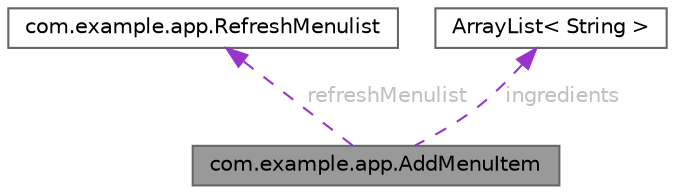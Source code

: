 digraph "com.example.app.AddMenuItem"
{
 // LATEX_PDF_SIZE
  bgcolor="transparent";
  edge [fontname=Helvetica,fontsize=10,labelfontname=Helvetica,labelfontsize=10];
  node [fontname=Helvetica,fontsize=10,shape=box,height=0.2,width=0.4];
  Node1 [id="Node000001",label="com.example.app.AddMenuItem",height=0.2,width=0.4,color="gray40", fillcolor="grey60", style="filled", fontcolor="black",tooltip=" "];
  Node2 -> Node1 [id="edge3_Node000001_Node000002",dir="back",color="darkorchid3",style="dashed",tooltip=" ",label=" refreshMenulist",fontcolor="grey" ];
  Node2 [id="Node000002",label="com.example.app.RefreshMenulist",height=0.2,width=0.4,color="gray40", fillcolor="white", style="filled",URL="$interfacecom_1_1example_1_1app_1_1_refresh_menulist.html",tooltip=" "];
  Node3 -> Node1 [id="edge4_Node000001_Node000003",dir="back",color="darkorchid3",style="dashed",tooltip=" ",label=" ingredients",fontcolor="grey" ];
  Node3 [id="Node000003",label="ArrayList\< String \>",height=0.2,width=0.4,color="gray40", fillcolor="white", style="filled",tooltip=" "];
}
